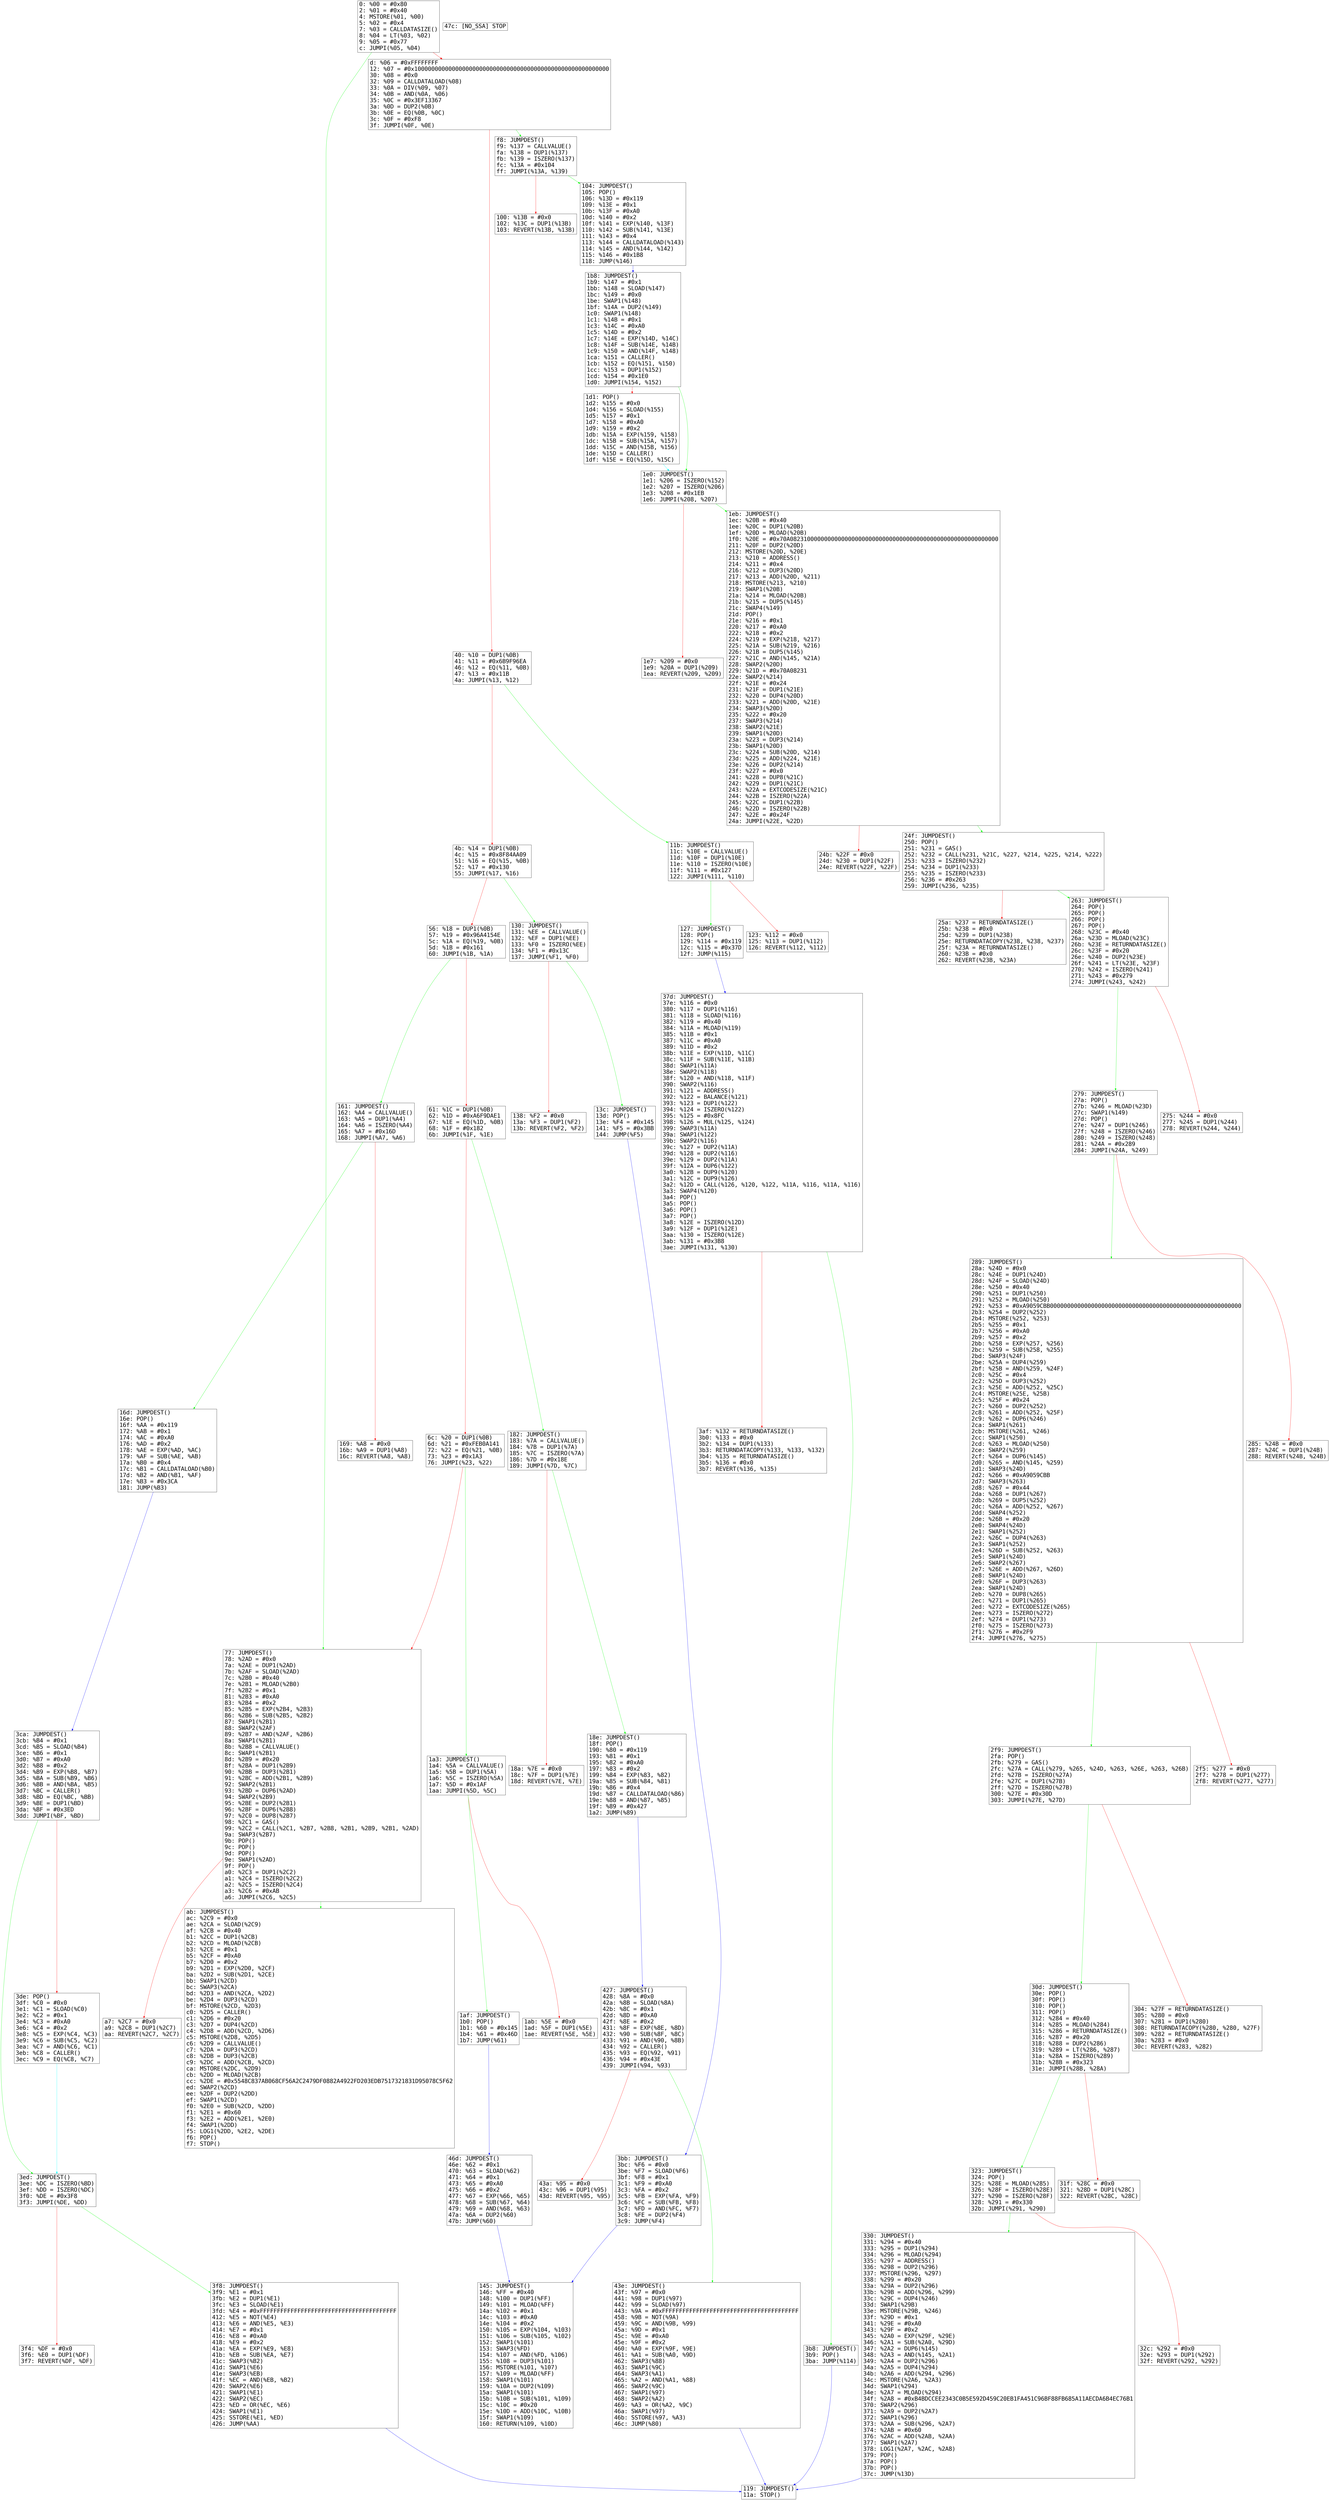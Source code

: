 digraph "graph.cfg.gv" {
	subgraph global {
		node [fontname=Courier fontsize=30.0 rank=same shape=box]
		block_0 [label="0: %00 = #0x80\l2: %01 = #0x40\l4: MSTORE(%01, %00)\l5: %02 = #0x4\l7: %03 = CALLDATASIZE()\l8: %04 = LT(%03, %02)\l9: %05 = #0x77\lc: JUMPI(%05, %04)\l"]
		block_d [label="d: %06 = #0xFFFFFFFF\l12: %07 = #0x100000000000000000000000000000000000000000000000000000000\l30: %08 = #0x0\l32: %09 = CALLDATALOAD(%08)\l33: %0A = DIV(%09, %07)\l34: %0B = AND(%0A, %06)\l35: %0C = #0x3EF13367\l3a: %0D = DUP2(%0B)\l3b: %0E = EQ(%0B, %0C)\l3c: %0F = #0xF8\l3f: JUMPI(%0F, %0E)\l"]
		block_40 [label="40: %10 = DUP1(%0B)\l41: %11 = #0x6B9F96EA\l46: %12 = EQ(%11, %0B)\l47: %13 = #0x11B\l4a: JUMPI(%13, %12)\l"]
		block_4b [label="4b: %14 = DUP1(%0B)\l4c: %15 = #0x8F84AA09\l51: %16 = EQ(%15, %0B)\l52: %17 = #0x130\l55: JUMPI(%17, %16)\l"]
		block_56 [label="56: %18 = DUP1(%0B)\l57: %19 = #0x96A4154E\l5c: %1A = EQ(%19, %0B)\l5d: %1B = #0x161\l60: JUMPI(%1B, %1A)\l"]
		block_61 [label="61: %1C = DUP1(%0B)\l62: %1D = #0xA6F9DAE1\l67: %1E = EQ(%1D, %0B)\l68: %1F = #0x182\l6b: JUMPI(%1F, %1E)\l"]
		block_6c [label="6c: %20 = DUP1(%0B)\l6d: %21 = #0xFEB0A141\l72: %22 = EQ(%21, %0B)\l73: %23 = #0x1A3\l76: JUMPI(%23, %22)\l"]
		block_77 [label="77: JUMPDEST()\l78: %2AD = #0x0\l7a: %2AE = DUP1(%2AD)\l7b: %2AF = SLOAD(%2AD)\l7c: %2B0 = #0x40\l7e: %2B1 = MLOAD(%2B0)\l7f: %2B2 = #0x1\l81: %2B3 = #0xA0\l83: %2B4 = #0x2\l85: %2B5 = EXP(%2B4, %2B3)\l86: %2B6 = SUB(%2B5, %2B2)\l87: SWAP1(%2B1)\l88: SWAP2(%2AF)\l89: %2B7 = AND(%2AF, %2B6)\l8a: SWAP1(%2B1)\l8b: %2B8 = CALLVALUE()\l8c: SWAP1(%2B1)\l8d: %2B9 = #0x20\l8f: %2BA = DUP1(%2B9)\l90: %2BB = DUP3(%2B1)\l91: %2BC = ADD(%2B1, %2B9)\l92: SWAP2(%2B1)\l93: %2BD = DUP6(%2AD)\l94: SWAP2(%2B9)\l95: %2BE = DUP2(%2B1)\l96: %2BF = DUP6(%2B8)\l97: %2C0 = DUP8(%2B7)\l98: %2C1 = GAS()\l99: %2C2 = CALL(%2C1, %2B7, %2B8, %2B1, %2B9, %2B1, %2AD)\l9a: SWAP3(%2B7)\l9b: POP()\l9c: POP()\l9d: POP()\l9e: SWAP1(%2AD)\l9f: POP()\la0: %2C3 = DUP1(%2C2)\la1: %2C4 = ISZERO(%2C2)\la2: %2C5 = ISZERO(%2C4)\la3: %2C6 = #0xAB\la6: JUMPI(%2C6, %2C5)\l"]
		block_a7 [label="a7: %2C7 = #0x0\la9: %2C8 = DUP1(%2C7)\laa: REVERT(%2C7, %2C7)\l"]
		block_ab [label="ab: JUMPDEST()\lac: %2C9 = #0x0\lae: %2CA = SLOAD(%2C9)\laf: %2CB = #0x40\lb1: %2CC = DUP1(%2CB)\lb2: %2CD = MLOAD(%2CB)\lb3: %2CE = #0x1\lb5: %2CF = #0xA0\lb7: %2D0 = #0x2\lb9: %2D1 = EXP(%2D0, %2CF)\lba: %2D2 = SUB(%2D1, %2CE)\lbb: SWAP1(%2CD)\lbc: SWAP3(%2CA)\lbd: %2D3 = AND(%2CA, %2D2)\lbe: %2D4 = DUP3(%2CD)\lbf: MSTORE(%2CD, %2D3)\lc0: %2D5 = CALLER()\lc1: %2D6 = #0x20\lc3: %2D7 = DUP4(%2CD)\lc4: %2D8 = ADD(%2CD, %2D6)\lc5: MSTORE(%2D8, %2D5)\lc6: %2D9 = CALLVALUE()\lc7: %2DA = DUP3(%2CD)\lc8: %2DB = DUP3(%2CB)\lc9: %2DC = ADD(%2CB, %2CD)\lca: MSTORE(%2DC, %2D9)\lcb: %2DD = MLOAD(%2CB)\lcc: %2DE = #0x5548C837AB068CF56A2C2479DF0882A4922FD203EDB7517321831D95078C5F62\led: SWAP2(%2CD)\lee: %2DF = DUP2(%2DD)\lef: SWAP1(%2CD)\lf0: %2E0 = SUB(%2CD, %2DD)\lf1: %2E1 = #0x60\lf3: %2E2 = ADD(%2E1, %2E0)\lf4: SWAP1(%2DD)\lf5: LOG1(%2DD, %2E2, %2DE)\lf6: POP()\lf7: STOP()\l"]
		block_f8 [label="f8: JUMPDEST()\lf9: %137 = CALLVALUE()\lfa: %138 = DUP1(%137)\lfb: %139 = ISZERO(%137)\lfc: %13A = #0x104\lff: JUMPI(%13A, %139)\l"]
		block_100 [label="100: %13B = #0x0\l102: %13C = DUP1(%13B)\l103: REVERT(%13B, %13B)\l"]
		block_104 [label="104: JUMPDEST()\l105: POP()\l106: %13D = #0x119\l109: %13E = #0x1\l10b: %13F = #0xA0\l10d: %140 = #0x2\l10f: %141 = EXP(%140, %13F)\l110: %142 = SUB(%141, %13E)\l111: %143 = #0x4\l113: %144 = CALLDATALOAD(%143)\l114: %145 = AND(%144, %142)\l115: %146 = #0x1B8\l118: JUMP(%146)\l"]
		block_119 [label="119: JUMPDEST()\l11a: STOP()\l"]
		block_11b [label="11b: JUMPDEST()\l11c: %10E = CALLVALUE()\l11d: %10F = DUP1(%10E)\l11e: %110 = ISZERO(%10E)\l11f: %111 = #0x127\l122: JUMPI(%111, %110)\l"]
		block_123 [label="123: %112 = #0x0\l125: %113 = DUP1(%112)\l126: REVERT(%112, %112)\l"]
		block_127 [label="127: JUMPDEST()\l128: POP()\l129: %114 = #0x119\l12c: %115 = #0x37D\l12f: JUMP(%115)\l"]
		block_130 [label="130: JUMPDEST()\l131: %EE = CALLVALUE()\l132: %EF = DUP1(%EE)\l133: %F0 = ISZERO(%EE)\l134: %F1 = #0x13C\l137: JUMPI(%F1, %F0)\l"]
		block_138 [label="138: %F2 = #0x0\l13a: %F3 = DUP1(%F2)\l13b: REVERT(%F2, %F2)\l"]
		block_13c [label="13c: JUMPDEST()\l13d: POP()\l13e: %F4 = #0x145\l141: %F5 = #0x3BB\l144: JUMP(%F5)\l"]
		block_145 [label="145: JUMPDEST()\l146: %FF = #0x40\l148: %100 = DUP1(%FF)\l149: %101 = MLOAD(%FF)\l14a: %102 = #0x1\l14c: %103 = #0xA0\l14e: %104 = #0x2\l150: %105 = EXP(%104, %103)\l151: %106 = SUB(%105, %102)\l152: SWAP1(%101)\l153: SWAP3(%FD)\l154: %107 = AND(%FD, %106)\l155: %108 = DUP3(%101)\l156: MSTORE(%101, %107)\l157: %109 = MLOAD(%FF)\l158: SWAP1(%101)\l159: %10A = DUP2(%109)\l15a: SWAP1(%101)\l15b: %10B = SUB(%101, %109)\l15c: %10C = #0x20\l15e: %10D = ADD(%10C, %10B)\l15f: SWAP1(%109)\l160: RETURN(%109, %10D)\l"]
		block_161 [label="161: JUMPDEST()\l162: %A4 = CALLVALUE()\l163: %A5 = DUP1(%A4)\l164: %A6 = ISZERO(%A4)\l165: %A7 = #0x16D\l168: JUMPI(%A7, %A6)\l"]
		block_169 [label="169: %A8 = #0x0\l16b: %A9 = DUP1(%A8)\l16c: REVERT(%A8, %A8)\l"]
		block_16d [label="16d: JUMPDEST()\l16e: POP()\l16f: %AA = #0x119\l172: %AB = #0x1\l174: %AC = #0xA0\l176: %AD = #0x2\l178: %AE = EXP(%AD, %AC)\l179: %AF = SUB(%AE, %AB)\l17a: %B0 = #0x4\l17c: %B1 = CALLDATALOAD(%B0)\l17d: %B2 = AND(%B1, %AF)\l17e: %B3 = #0x3CA\l181: JUMP(%B3)\l"]
		block_182 [label="182: JUMPDEST()\l183: %7A = CALLVALUE()\l184: %7B = DUP1(%7A)\l185: %7C = ISZERO(%7A)\l186: %7D = #0x18E\l189: JUMPI(%7D, %7C)\l"]
		block_18a [label="18a: %7E = #0x0\l18c: %7F = DUP1(%7E)\l18d: REVERT(%7E, %7E)\l"]
		block_18e [label="18e: JUMPDEST()\l18f: POP()\l190: %80 = #0x119\l193: %81 = #0x1\l195: %82 = #0xA0\l197: %83 = #0x2\l199: %84 = EXP(%83, %82)\l19a: %85 = SUB(%84, %81)\l19b: %86 = #0x4\l19d: %87 = CALLDATALOAD(%86)\l19e: %88 = AND(%87, %85)\l19f: %89 = #0x427\l1a2: JUMP(%89)\l"]
		block_1a3 [label="1a3: JUMPDEST()\l1a4: %5A = CALLVALUE()\l1a5: %5B = DUP1(%5A)\l1a6: %5C = ISZERO(%5A)\l1a7: %5D = #0x1AF\l1aa: JUMPI(%5D, %5C)\l"]
		block_1ab [label="1ab: %5E = #0x0\l1ad: %5F = DUP1(%5E)\l1ae: REVERT(%5E, %5E)\l"]
		block_1af [label="1af: JUMPDEST()\l1b0: POP()\l1b1: %60 = #0x145\l1b4: %61 = #0x46D\l1b7: JUMP(%61)\l"]
		block_1b8 [label="1b8: JUMPDEST()\l1b9: %147 = #0x1\l1bb: %148 = SLOAD(%147)\l1bc: %149 = #0x0\l1be: SWAP1(%148)\l1bf: %14A = DUP2(%149)\l1c0: SWAP1(%148)\l1c1: %14B = #0x1\l1c3: %14C = #0xA0\l1c5: %14D = #0x2\l1c7: %14E = EXP(%14D, %14C)\l1c8: %14F = SUB(%14E, %14B)\l1c9: %150 = AND(%14F, %148)\l1ca: %151 = CALLER()\l1cb: %152 = EQ(%151, %150)\l1cc: %153 = DUP1(%152)\l1cd: %154 = #0x1E0\l1d0: JUMPI(%154, %152)\l"]
		block_1d1 [label="1d1: POP()\l1d2: %155 = #0x0\l1d4: %156 = SLOAD(%155)\l1d5: %157 = #0x1\l1d7: %158 = #0xA0\l1d9: %159 = #0x2\l1db: %15A = EXP(%159, %158)\l1dc: %15B = SUB(%15A, %157)\l1dd: %15C = AND(%15B, %156)\l1de: %15D = CALLER()\l1df: %15E = EQ(%15D, %15C)\l"]
		block_1e0 [label="1e0: JUMPDEST()\l1e1: %206 = ISZERO(%152)\l1e2: %207 = ISZERO(%206)\l1e3: %208 = #0x1EB\l1e6: JUMPI(%208, %207)\l"]
		block_1e7 [label="1e7: %209 = #0x0\l1e9: %20A = DUP1(%209)\l1ea: REVERT(%209, %209)\l"]
		block_1eb [label="1eb: JUMPDEST()\l1ec: %20B = #0x40\l1ee: %20C = DUP1(%20B)\l1ef: %20D = MLOAD(%20B)\l1f0: %20E = #0x70A0823100000000000000000000000000000000000000000000000000000000\l211: %20F = DUP2(%20D)\l212: MSTORE(%20D, %20E)\l213: %210 = ADDRESS()\l214: %211 = #0x4\l216: %212 = DUP3(%20D)\l217: %213 = ADD(%20D, %211)\l218: MSTORE(%213, %210)\l219: SWAP1(%20B)\l21a: %214 = MLOAD(%20B)\l21b: %215 = DUP5(%145)\l21c: SWAP4(%149)\l21d: POP()\l21e: %216 = #0x1\l220: %217 = #0xA0\l222: %218 = #0x2\l224: %219 = EXP(%218, %217)\l225: %21A = SUB(%219, %216)\l226: %21B = DUP5(%145)\l227: %21C = AND(%145, %21A)\l228: SWAP2(%20D)\l229: %21D = #0x70A08231\l22e: SWAP2(%214)\l22f: %21E = #0x24\l231: %21F = DUP1(%21E)\l232: %220 = DUP4(%20D)\l233: %221 = ADD(%20D, %21E)\l234: SWAP3(%20D)\l235: %222 = #0x20\l237: SWAP3(%214)\l238: SWAP2(%21E)\l239: SWAP1(%20D)\l23a: %223 = DUP3(%214)\l23b: SWAP1(%20D)\l23c: %224 = SUB(%20D, %214)\l23d: %225 = ADD(%224, %21E)\l23e: %226 = DUP2(%214)\l23f: %227 = #0x0\l241: %228 = DUP8(%21C)\l242: %229 = DUP1(%21C)\l243: %22A = EXTCODESIZE(%21C)\l244: %22B = ISZERO(%22A)\l245: %22C = DUP1(%22B)\l246: %22D = ISZERO(%22B)\l247: %22E = #0x24F\l24a: JUMPI(%22E, %22D)\l"]
		block_24b [label="24b: %22F = #0x0\l24d: %230 = DUP1(%22F)\l24e: REVERT(%22F, %22F)\l"]
		block_24f [label="24f: JUMPDEST()\l250: POP()\l251: %231 = GAS()\l252: %232 = CALL(%231, %21C, %227, %214, %225, %214, %222)\l253: %233 = ISZERO(%232)\l254: %234 = DUP1(%233)\l255: %235 = ISZERO(%233)\l256: %236 = #0x263\l259: JUMPI(%236, %235)\l"]
		block_25a [label="25a: %237 = RETURNDATASIZE()\l25b: %238 = #0x0\l25d: %239 = DUP1(%238)\l25e: RETURNDATACOPY(%238, %238, %237)\l25f: %23A = RETURNDATASIZE()\l260: %23B = #0x0\l262: REVERT(%23B, %23A)\l"]
		block_263 [label="263: JUMPDEST()\l264: POP()\l265: POP()\l266: POP()\l267: POP()\l268: %23C = #0x40\l26a: %23D = MLOAD(%23C)\l26b: %23E = RETURNDATASIZE()\l26c: %23F = #0x20\l26e: %240 = DUP2(%23E)\l26f: %241 = LT(%23E, %23F)\l270: %242 = ISZERO(%241)\l271: %243 = #0x279\l274: JUMPI(%243, %242)\l"]
		block_275 [label="275: %244 = #0x0\l277: %245 = DUP1(%244)\l278: REVERT(%244, %244)\l"]
		block_279 [label="279: JUMPDEST()\l27a: POP()\l27b: %246 = MLOAD(%23D)\l27c: SWAP1(%149)\l27d: POP()\l27e: %247 = DUP1(%246)\l27f: %248 = ISZERO(%246)\l280: %249 = ISZERO(%248)\l281: %24A = #0x289\l284: JUMPI(%24A, %249)\l"]
		block_285 [label="285: %24B = #0x0\l287: %24C = DUP1(%24B)\l288: REVERT(%24B, %24B)\l"]
		block_289 [label="289: JUMPDEST()\l28a: %24D = #0x0\l28c: %24E = DUP1(%24D)\l28d: %24F = SLOAD(%24D)\l28e: %250 = #0x40\l290: %251 = DUP1(%250)\l291: %252 = MLOAD(%250)\l292: %253 = #0xA9059CBB00000000000000000000000000000000000000000000000000000000\l2b3: %254 = DUP2(%252)\l2b4: MSTORE(%252, %253)\l2b5: %255 = #0x1\l2b7: %256 = #0xA0\l2b9: %257 = #0x2\l2bb: %258 = EXP(%257, %256)\l2bc: %259 = SUB(%258, %255)\l2bd: SWAP3(%24F)\l2be: %25A = DUP4(%259)\l2bf: %25B = AND(%259, %24F)\l2c0: %25C = #0x4\l2c2: %25D = DUP3(%252)\l2c3: %25E = ADD(%252, %25C)\l2c4: MSTORE(%25E, %25B)\l2c5: %25F = #0x24\l2c7: %260 = DUP2(%252)\l2c8: %261 = ADD(%252, %25F)\l2c9: %262 = DUP6(%246)\l2ca: SWAP1(%261)\l2cb: MSTORE(%261, %246)\l2cc: SWAP1(%250)\l2cd: %263 = MLOAD(%250)\l2ce: SWAP2(%259)\l2cf: %264 = DUP6(%145)\l2d0: %265 = AND(%145, %259)\l2d1: SWAP3(%24D)\l2d2: %266 = #0xA9059CBB\l2d7: SWAP3(%263)\l2d8: %267 = #0x44\l2da: %268 = DUP1(%267)\l2db: %269 = DUP5(%252)\l2dc: %26A = ADD(%252, %267)\l2dd: SWAP4(%252)\l2de: %26B = #0x20\l2e0: SWAP4(%24D)\l2e1: SWAP1(%252)\l2e2: %26C = DUP4(%263)\l2e3: SWAP1(%252)\l2e4: %26D = SUB(%252, %263)\l2e5: SWAP1(%24D)\l2e6: SWAP2(%267)\l2e7: %26E = ADD(%267, %26D)\l2e8: SWAP1(%24D)\l2e9: %26F = DUP3(%263)\l2ea: SWAP1(%24D)\l2eb: %270 = DUP8(%265)\l2ec: %271 = DUP1(%265)\l2ed: %272 = EXTCODESIZE(%265)\l2ee: %273 = ISZERO(%272)\l2ef: %274 = DUP1(%273)\l2f0: %275 = ISZERO(%273)\l2f1: %276 = #0x2F9\l2f4: JUMPI(%276, %275)\l"]
		block_2f5 [label="2f5: %277 = #0x0\l2f7: %278 = DUP1(%277)\l2f8: REVERT(%277, %277)\l"]
		block_2f9 [label="2f9: JUMPDEST()\l2fa: POP()\l2fb: %279 = GAS()\l2fc: %27A = CALL(%279, %265, %24D, %263, %26E, %263, %26B)\l2fd: %27B = ISZERO(%27A)\l2fe: %27C = DUP1(%27B)\l2ff: %27D = ISZERO(%27B)\l300: %27E = #0x30D\l303: JUMPI(%27E, %27D)\l"]
		block_304 [label="304: %27F = RETURNDATASIZE()\l305: %280 = #0x0\l307: %281 = DUP1(%280)\l308: RETURNDATACOPY(%280, %280, %27F)\l309: %282 = RETURNDATASIZE()\l30a: %283 = #0x0\l30c: REVERT(%283, %282)\l"]
		block_30d [label="30d: JUMPDEST()\l30e: POP()\l30f: POP()\l310: POP()\l311: POP()\l312: %284 = #0x40\l314: %285 = MLOAD(%284)\l315: %286 = RETURNDATASIZE()\l316: %287 = #0x20\l318: %288 = DUP2(%286)\l319: %289 = LT(%286, %287)\l31a: %28A = ISZERO(%289)\l31b: %28B = #0x323\l31e: JUMPI(%28B, %28A)\l"]
		block_31f [label="31f: %28C = #0x0\l321: %28D = DUP1(%28C)\l322: REVERT(%28C, %28C)\l"]
		block_323 [label="323: JUMPDEST()\l324: POP()\l325: %28E = MLOAD(%285)\l326: %28F = ISZERO(%28E)\l327: %290 = ISZERO(%28F)\l328: %291 = #0x330\l32b: JUMPI(%291, %290)\l"]
		block_32c [label="32c: %292 = #0x0\l32e: %293 = DUP1(%292)\l32f: REVERT(%292, %292)\l"]
		block_330 [label="330: JUMPDEST()\l331: %294 = #0x40\l333: %295 = DUP1(%294)\l334: %296 = MLOAD(%294)\l335: %297 = ADDRESS()\l336: %298 = DUP2(%296)\l337: MSTORE(%296, %297)\l338: %299 = #0x20\l33a: %29A = DUP2(%296)\l33b: %29B = ADD(%296, %299)\l33c: %29C = DUP4(%246)\l33d: SWAP1(%29B)\l33e: MSTORE(%29B, %246)\l33f: %29D = #0x1\l341: %29E = #0xA0\l343: %29F = #0x2\l345: %2A0 = EXP(%29F, %29E)\l346: %2A1 = SUB(%2A0, %29D)\l347: %2A2 = DUP6(%145)\l348: %2A3 = AND(%145, %2A1)\l349: %2A4 = DUP2(%296)\l34a: %2A5 = DUP4(%294)\l34b: %2A6 = ADD(%294, %296)\l34c: MSTORE(%2A6, %2A3)\l34d: SWAP1(%294)\l34e: %2A7 = MLOAD(%294)\l34f: %2A8 = #0xB4BDCCEE2343C0B5E592D459C20EB1FA451C96BF88FB685A11AECDA6B4EC76B1\l370: SWAP2(%296)\l371: %2A9 = DUP2(%2A7)\l372: SWAP1(%296)\l373: %2AA = SUB(%296, %2A7)\l374: %2AB = #0x60\l376: %2AC = ADD(%2AB, %2AA)\l377: SWAP1(%2A7)\l378: LOG1(%2A7, %2AC, %2A8)\l379: POP()\l37a: POP()\l37b: POP()\l37c: JUMP(%13D)\l"]
		block_37d [label="37d: JUMPDEST()\l37e: %116 = #0x0\l380: %117 = DUP1(%116)\l381: %118 = SLOAD(%116)\l382: %119 = #0x40\l384: %11A = MLOAD(%119)\l385: %11B = #0x1\l387: %11C = #0xA0\l389: %11D = #0x2\l38b: %11E = EXP(%11D, %11C)\l38c: %11F = SUB(%11E, %11B)\l38d: SWAP1(%11A)\l38e: SWAP2(%118)\l38f: %120 = AND(%118, %11F)\l390: SWAP2(%116)\l391: %121 = ADDRESS()\l392: %122 = BALANCE(%121)\l393: %123 = DUP1(%122)\l394: %124 = ISZERO(%122)\l395: %125 = #0x8FC\l398: %126 = MUL(%125, %124)\l399: SWAP3(%11A)\l39a: SWAP1(%122)\l39b: SWAP2(%116)\l39c: %127 = DUP2(%11A)\l39d: %128 = DUP2(%116)\l39e: %129 = DUP2(%11A)\l39f: %12A = DUP6(%122)\l3a0: %12B = DUP9(%120)\l3a1: %12C = DUP9(%126)\l3a2: %12D = CALL(%126, %120, %122, %11A, %116, %11A, %116)\l3a3: SWAP4(%120)\l3a4: POP()\l3a5: POP()\l3a6: POP()\l3a7: POP()\l3a8: %12E = ISZERO(%12D)\l3a9: %12F = DUP1(%12E)\l3aa: %130 = ISZERO(%12E)\l3ab: %131 = #0x3B8\l3ae: JUMPI(%131, %130)\l"]
		block_3af [label="3af: %132 = RETURNDATASIZE()\l3b0: %133 = #0x0\l3b2: %134 = DUP1(%133)\l3b3: RETURNDATACOPY(%133, %133, %132)\l3b4: %135 = RETURNDATASIZE()\l3b5: %136 = #0x0\l3b7: REVERT(%136, %135)\l"]
		block_3b8 [label="3b8: JUMPDEST()\l3b9: POP()\l3ba: JUMP(%114)\l"]
		block_3bb [label="3bb: JUMPDEST()\l3bc: %F6 = #0x0\l3be: %F7 = SLOAD(%F6)\l3bf: %F8 = #0x1\l3c1: %F9 = #0xA0\l3c3: %FA = #0x2\l3c5: %FB = EXP(%FA, %F9)\l3c6: %FC = SUB(%FB, %F8)\l3c7: %FD = AND(%FC, %F7)\l3c8: %FE = DUP2(%F4)\l3c9: JUMP(%F4)\l"]
		block_3ca [label="3ca: JUMPDEST()\l3cb: %B4 = #0x1\l3cd: %B5 = SLOAD(%B4)\l3ce: %B6 = #0x1\l3d0: %B7 = #0xA0\l3d2: %B8 = #0x2\l3d4: %B9 = EXP(%B8, %B7)\l3d5: %BA = SUB(%B9, %B6)\l3d6: %BB = AND(%BA, %B5)\l3d7: %BC = CALLER()\l3d8: %BD = EQ(%BC, %BB)\l3d9: %BE = DUP1(%BD)\l3da: %BF = #0x3ED\l3dd: JUMPI(%BF, %BD)\l"]
		block_3de [label="3de: POP()\l3df: %C0 = #0x0\l3e1: %C1 = SLOAD(%C0)\l3e2: %C2 = #0x1\l3e4: %C3 = #0xA0\l3e6: %C4 = #0x2\l3e8: %C5 = EXP(%C4, %C3)\l3e9: %C6 = SUB(%C5, %C2)\l3ea: %C7 = AND(%C6, %C1)\l3eb: %C8 = CALLER()\l3ec: %C9 = EQ(%C8, %C7)\l"]
		block_3ed [label="3ed: JUMPDEST()\l3ee: %DC = ISZERO(%BD)\l3ef: %DD = ISZERO(%DC)\l3f0: %DE = #0x3F8\l3f3: JUMPI(%DE, %DD)\l"]
		block_3f4 [label="3f4: %DF = #0x0\l3f6: %E0 = DUP1(%DF)\l3f7: REVERT(%DF, %DF)\l"]
		block_3f8 [label="3f8: JUMPDEST()\l3f9: %E1 = #0x1\l3fb: %E2 = DUP1(%E1)\l3fc: %E3 = SLOAD(%E1)\l3fd: %E4 = #0xFFFFFFFFFFFFFFFFFFFFFFFFFFFFFFFFFFFFFFFF\l412: %E5 = NOT(%E4)\l413: %E6 = AND(%E5, %E3)\l414: %E7 = #0x1\l416: %E8 = #0xA0\l418: %E9 = #0x2\l41a: %EA = EXP(%E9, %E8)\l41b: %EB = SUB(%EA, %E7)\l41c: SWAP3(%B2)\l41d: SWAP1(%E6)\l41e: SWAP3(%EB)\l41f: %EC = AND(%EB, %B2)\l420: SWAP2(%E6)\l421: SWAP1(%E1)\l422: SWAP2(%EC)\l423: %ED = OR(%EC, %E6)\l424: SWAP1(%E1)\l425: SSTORE(%E1, %ED)\l426: JUMP(%AA)\l"]
		block_427 [label="427: JUMPDEST()\l428: %8A = #0x0\l42a: %8B = SLOAD(%8A)\l42b: %8C = #0x1\l42d: %8D = #0xA0\l42f: %8E = #0x2\l431: %8F = EXP(%8E, %8D)\l432: %90 = SUB(%8F, %8C)\l433: %91 = AND(%90, %8B)\l434: %92 = CALLER()\l435: %93 = EQ(%92, %91)\l436: %94 = #0x43E\l439: JUMPI(%94, %93)\l"]
		block_43a [label="43a: %95 = #0x0\l43c: %96 = DUP1(%95)\l43d: REVERT(%95, %95)\l"]
		block_43e [label="43e: JUMPDEST()\l43f: %97 = #0x0\l441: %98 = DUP1(%97)\l442: %99 = SLOAD(%97)\l443: %9A = #0xFFFFFFFFFFFFFFFFFFFFFFFFFFFFFFFFFFFFFFFF\l458: %9B = NOT(%9A)\l459: %9C = AND(%9B, %99)\l45a: %9D = #0x1\l45c: %9E = #0xA0\l45e: %9F = #0x2\l460: %A0 = EXP(%9F, %9E)\l461: %A1 = SUB(%A0, %9D)\l462: SWAP3(%88)\l463: SWAP1(%9C)\l464: SWAP3(%A1)\l465: %A2 = AND(%A1, %88)\l466: SWAP2(%9C)\l467: SWAP1(%97)\l468: SWAP2(%A2)\l469: %A3 = OR(%A2, %9C)\l46a: SWAP1(%97)\l46b: SSTORE(%97, %A3)\l46c: JUMP(%80)\l"]
		block_46d [label="46d: JUMPDEST()\l46e: %62 = #0x1\l470: %63 = SLOAD(%62)\l471: %64 = #0x1\l473: %65 = #0xA0\l475: %66 = #0x2\l477: %67 = EXP(%66, %65)\l478: %68 = SUB(%67, %64)\l479: %69 = AND(%68, %63)\l47a: %6A = DUP2(%60)\l47b: JUMP(%60)\l"]
		block_47c [label="47c: [NO_SSA] STOP\l"]
	}
	block_77 -> block_a7 [color=red]
	block_30d -> block_31f [color=red]
	block_37d -> block_3af [color=red]
	block_f8 -> block_100 [color=red]
	block_1d1 -> block_1e0 [color=cyan]
	block_56 -> block_161 [color=green]
	block_3ed -> block_3f4 [color=red]
	block_6c -> block_1a3 [color=green]
	block_263 -> block_279 [color=green]
	block_30d -> block_323 [color=green]
	block_46d -> block_145 [color=blue]
	block_40 -> block_4b [color=red]
	block_61 -> block_6c [color=red]
	block_130 -> block_13c [color=green]
	block_130 -> block_138 [color=red]
	block_4b -> block_56 [color=red]
	block_3bb -> block_145 [color=blue]
	block_3de -> block_3ed [color=cyan]
	block_77 -> block_ab [color=green]
	block_161 -> block_16d [color=green]
	block_3ca -> block_3de [color=red]
	block_6c -> block_77 [color=red]
	block_24f -> block_25a [color=red]
	block_1af -> block_46d [color=blue]
	block_0 -> block_77 [color=green]
	block_330 -> block_119 [color=blue]
	block_1b8 -> block_1e0 [color=green]
	block_1a3 -> block_1ab [color=red]
	block_d -> block_40 [color=red]
	block_2f9 -> block_30d [color=green]
	block_3f8 -> block_119 [color=blue]
	block_3ed -> block_3f8 [color=green]
	block_104 -> block_1b8 [color=blue]
	block_427 -> block_43a [color=red]
	block_37d -> block_3b8 [color=green]
	block_323 -> block_32c [color=red]
	block_3ca -> block_3ed [color=green]
	block_d -> block_f8 [color=green]
	block_61 -> block_182 [color=green]
	block_1b8 -> block_1d1 [color=red]
	block_4b -> block_130 [color=green]
	block_0 -> block_d [color=red]
	block_11b -> block_123 [color=red]
	block_279 -> block_285 [color=red]
	block_1a3 -> block_1af [color=green]
	block_56 -> block_61 [color=red]
	block_1eb -> block_24b [color=red]
	block_3b8 -> block_119 [color=blue]
	block_427 -> block_43e [color=green]
	block_263 -> block_275 [color=red]
	block_323 -> block_330 [color=green]
	block_43e -> block_119 [color=blue]
	block_18e -> block_427 [color=blue]
	block_40 -> block_11b [color=green]
	block_289 -> block_2f9 [color=green]
	block_127 -> block_37d [color=blue]
	block_182 -> block_18e [color=green]
	block_1e0 -> block_1e7 [color=red]
	block_161 -> block_169 [color=red]
	block_f8 -> block_104 [color=green]
	block_1eb -> block_24f [color=green]
	block_24f -> block_263 [color=green]
	block_279 -> block_289 [color=green]
	block_13c -> block_3bb [color=blue]
	block_16d -> block_3ca [color=blue]
	block_289 -> block_2f5 [color=red]
	block_182 -> block_18a [color=red]
	block_2f9 -> block_304 [color=red]
	block_11b -> block_127 [color=green]
	block_1e0 -> block_1eb [color=green]
}
